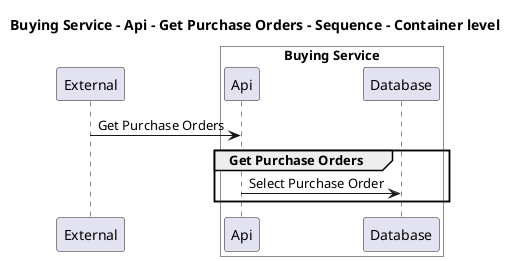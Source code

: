 @startuml

title Buying Service - Api - Get Purchase Orders - Sequence - Container level

participant "External" as C4InterFlow.SoftwareSystems.ExternalSystem

box "Buying Service" #White
    participant "Api" as ECommercePlatform.SoftwareSystems.BuyingService.Containers.Api
    participant "Database" as ECommercePlatform.SoftwareSystems.BuyingService.Containers.Database
end box


C4InterFlow.SoftwareSystems.ExternalSystem -> ECommercePlatform.SoftwareSystems.BuyingService.Containers.Api : Get Purchase Orders
group Get Purchase Orders
ECommercePlatform.SoftwareSystems.BuyingService.Containers.Api -> ECommercePlatform.SoftwareSystems.BuyingService.Containers.Database : Select Purchase Order
end


@enduml
